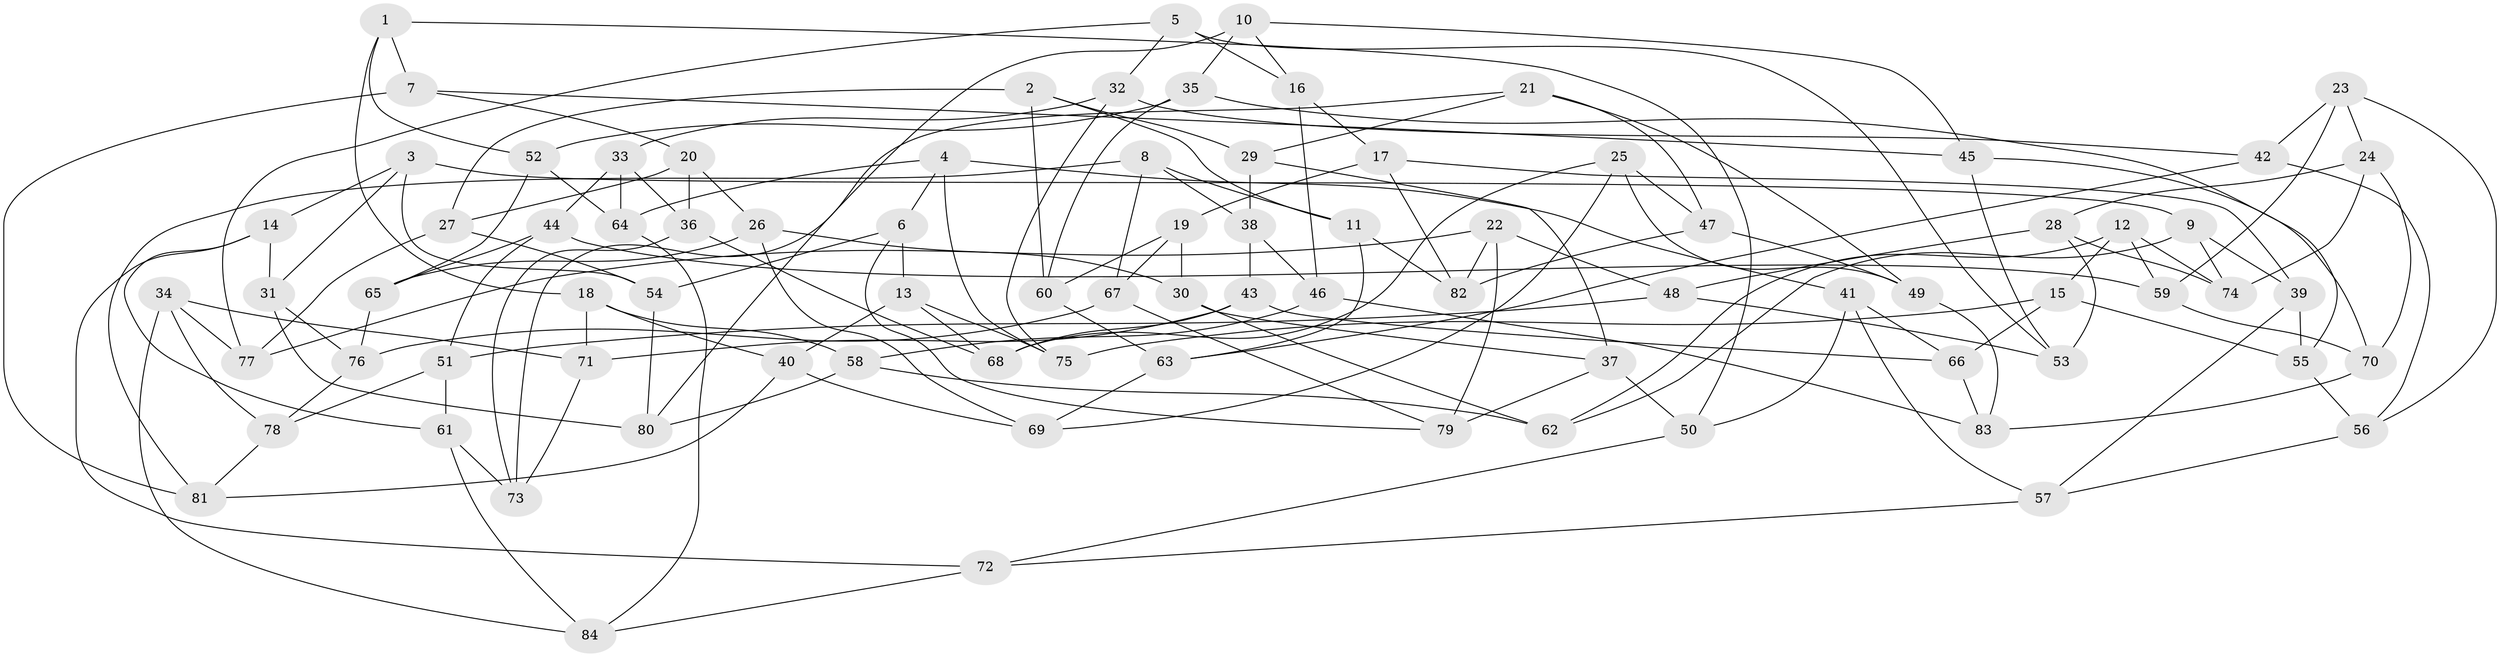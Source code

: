// Generated by graph-tools (version 1.1) at 2025/50/03/09/25 03:50:56]
// undirected, 84 vertices, 168 edges
graph export_dot {
graph [start="1"]
  node [color=gray90,style=filled];
  1;
  2;
  3;
  4;
  5;
  6;
  7;
  8;
  9;
  10;
  11;
  12;
  13;
  14;
  15;
  16;
  17;
  18;
  19;
  20;
  21;
  22;
  23;
  24;
  25;
  26;
  27;
  28;
  29;
  30;
  31;
  32;
  33;
  34;
  35;
  36;
  37;
  38;
  39;
  40;
  41;
  42;
  43;
  44;
  45;
  46;
  47;
  48;
  49;
  50;
  51;
  52;
  53;
  54;
  55;
  56;
  57;
  58;
  59;
  60;
  61;
  62;
  63;
  64;
  65;
  66;
  67;
  68;
  69;
  70;
  71;
  72;
  73;
  74;
  75;
  76;
  77;
  78;
  79;
  80;
  81;
  82;
  83;
  84;
  1 -- 52;
  1 -- 7;
  1 -- 50;
  1 -- 18;
  2 -- 29;
  2 -- 60;
  2 -- 27;
  2 -- 11;
  3 -- 14;
  3 -- 9;
  3 -- 31;
  3 -- 54;
  4 -- 41;
  4 -- 64;
  4 -- 6;
  4 -- 75;
  5 -- 32;
  5 -- 53;
  5 -- 77;
  5 -- 16;
  6 -- 54;
  6 -- 79;
  6 -- 13;
  7 -- 20;
  7 -- 81;
  7 -- 45;
  8 -- 67;
  8 -- 38;
  8 -- 11;
  8 -- 81;
  9 -- 39;
  9 -- 62;
  9 -- 74;
  10 -- 16;
  10 -- 35;
  10 -- 45;
  10 -- 80;
  11 -- 63;
  11 -- 82;
  12 -- 15;
  12 -- 74;
  12 -- 62;
  12 -- 59;
  13 -- 68;
  13 -- 75;
  13 -- 40;
  14 -- 61;
  14 -- 72;
  14 -- 31;
  15 -- 66;
  15 -- 75;
  15 -- 55;
  16 -- 17;
  16 -- 46;
  17 -- 39;
  17 -- 82;
  17 -- 19;
  18 -- 58;
  18 -- 40;
  18 -- 71;
  19 -- 30;
  19 -- 60;
  19 -- 67;
  20 -- 36;
  20 -- 27;
  20 -- 26;
  21 -- 29;
  21 -- 47;
  21 -- 73;
  21 -- 49;
  22 -- 77;
  22 -- 82;
  22 -- 48;
  22 -- 79;
  23 -- 56;
  23 -- 24;
  23 -- 59;
  23 -- 42;
  24 -- 70;
  24 -- 74;
  24 -- 28;
  25 -- 69;
  25 -- 68;
  25 -- 49;
  25 -- 47;
  26 -- 69;
  26 -- 65;
  26 -- 30;
  27 -- 77;
  27 -- 54;
  28 -- 48;
  28 -- 53;
  28 -- 74;
  29 -- 38;
  29 -- 37;
  30 -- 62;
  30 -- 37;
  31 -- 80;
  31 -- 76;
  32 -- 75;
  32 -- 33;
  32 -- 42;
  33 -- 44;
  33 -- 36;
  33 -- 64;
  34 -- 78;
  34 -- 71;
  34 -- 84;
  34 -- 77;
  35 -- 52;
  35 -- 55;
  35 -- 60;
  36 -- 73;
  36 -- 68;
  37 -- 50;
  37 -- 79;
  38 -- 46;
  38 -- 43;
  39 -- 57;
  39 -- 55;
  40 -- 81;
  40 -- 69;
  41 -- 57;
  41 -- 50;
  41 -- 66;
  42 -- 56;
  42 -- 63;
  43 -- 66;
  43 -- 68;
  43 -- 71;
  44 -- 59;
  44 -- 51;
  44 -- 65;
  45 -- 70;
  45 -- 53;
  46 -- 83;
  46 -- 58;
  47 -- 82;
  47 -- 49;
  48 -- 53;
  48 -- 51;
  49 -- 83;
  50 -- 72;
  51 -- 61;
  51 -- 78;
  52 -- 64;
  52 -- 65;
  54 -- 80;
  55 -- 56;
  56 -- 57;
  57 -- 72;
  58 -- 80;
  58 -- 62;
  59 -- 70;
  60 -- 63;
  61 -- 73;
  61 -- 84;
  63 -- 69;
  64 -- 84;
  65 -- 76;
  66 -- 83;
  67 -- 79;
  67 -- 76;
  70 -- 83;
  71 -- 73;
  72 -- 84;
  76 -- 78;
  78 -- 81;
}
